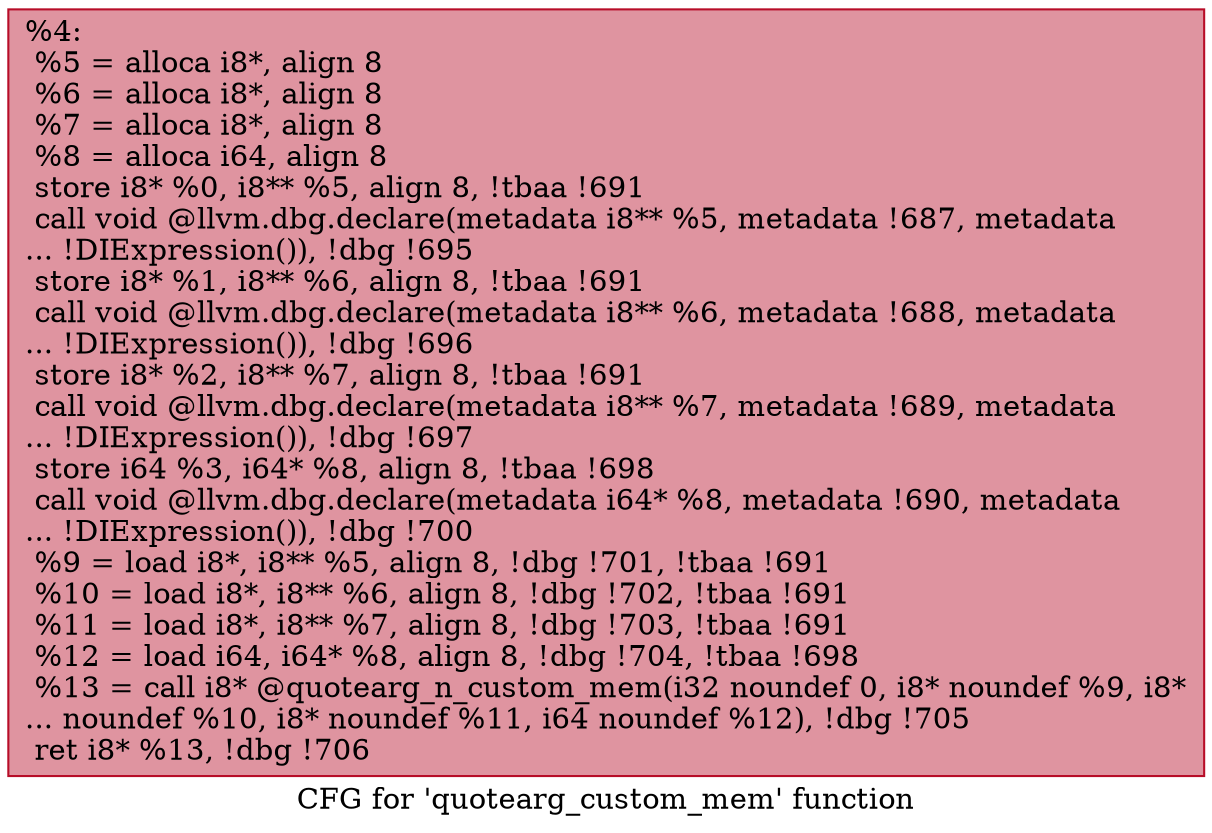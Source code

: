 digraph "CFG for 'quotearg_custom_mem' function" {
	label="CFG for 'quotearg_custom_mem' function";

	Node0x144ffd0 [shape=record,color="#b70d28ff", style=filled, fillcolor="#b70d2870",label="{%4:\l  %5 = alloca i8*, align 8\l  %6 = alloca i8*, align 8\l  %7 = alloca i8*, align 8\l  %8 = alloca i64, align 8\l  store i8* %0, i8** %5, align 8, !tbaa !691\l  call void @llvm.dbg.declare(metadata i8** %5, metadata !687, metadata\l... !DIExpression()), !dbg !695\l  store i8* %1, i8** %6, align 8, !tbaa !691\l  call void @llvm.dbg.declare(metadata i8** %6, metadata !688, metadata\l... !DIExpression()), !dbg !696\l  store i8* %2, i8** %7, align 8, !tbaa !691\l  call void @llvm.dbg.declare(metadata i8** %7, metadata !689, metadata\l... !DIExpression()), !dbg !697\l  store i64 %3, i64* %8, align 8, !tbaa !698\l  call void @llvm.dbg.declare(metadata i64* %8, metadata !690, metadata\l... !DIExpression()), !dbg !700\l  %9 = load i8*, i8** %5, align 8, !dbg !701, !tbaa !691\l  %10 = load i8*, i8** %6, align 8, !dbg !702, !tbaa !691\l  %11 = load i8*, i8** %7, align 8, !dbg !703, !tbaa !691\l  %12 = load i64, i64* %8, align 8, !dbg !704, !tbaa !698\l  %13 = call i8* @quotearg_n_custom_mem(i32 noundef 0, i8* noundef %9, i8*\l... noundef %10, i8* noundef %11, i64 noundef %12), !dbg !705\l  ret i8* %13, !dbg !706\l}"];
}
